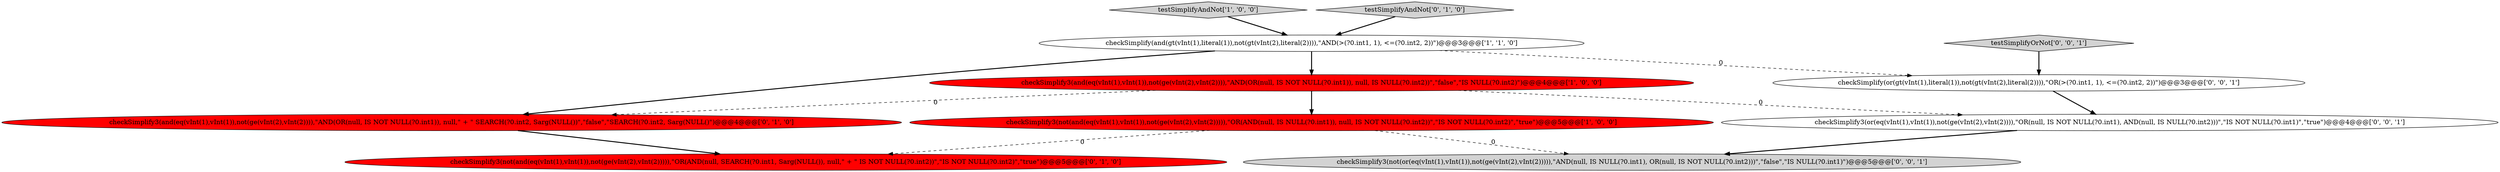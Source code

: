digraph {
4 [style = filled, label = "checkSimplify3(and(eq(vInt(1),vInt(1)),not(ge(vInt(2),vInt(2)))),\"AND(OR(null, IS NOT NULL(?0.int1)), null,\" + \" SEARCH(?0.int2, Sarg(NULL())\",\"false\",\"SEARCH(?0.int2, Sarg(NULL()\")@@@4@@@['0', '1', '0']", fillcolor = red, shape = ellipse image = "AAA1AAABBB2BBB"];
9 [style = filled, label = "checkSimplify(or(gt(vInt(1),literal(1)),not(gt(vInt(2),literal(2)))),\"OR(>(?0.int1, 1), <=(?0.int2, 2))\")@@@3@@@['0', '0', '1']", fillcolor = white, shape = ellipse image = "AAA0AAABBB3BBB"];
0 [style = filled, label = "checkSimplify3(and(eq(vInt(1),vInt(1)),not(ge(vInt(2),vInt(2)))),\"AND(OR(null, IS NOT NULL(?0.int1)), null, IS NULL(?0.int2))\",\"false\",\"IS NULL(?0.int2)\")@@@4@@@['1', '0', '0']", fillcolor = red, shape = ellipse image = "AAA1AAABBB1BBB"];
7 [style = filled, label = "checkSimplify3(not(or(eq(vInt(1),vInt(1)),not(ge(vInt(2),vInt(2))))),\"AND(null, IS NULL(?0.int1), OR(null, IS NOT NULL(?0.int2)))\",\"false\",\"IS NULL(?0.int1)\")@@@5@@@['0', '0', '1']", fillcolor = lightgray, shape = ellipse image = "AAA0AAABBB3BBB"];
1 [style = filled, label = "checkSimplify(and(gt(vInt(1),literal(1)),not(gt(vInt(2),literal(2)))),\"AND(>(?0.int1, 1), <=(?0.int2, 2))\")@@@3@@@['1', '1', '0']", fillcolor = white, shape = ellipse image = "AAA0AAABBB1BBB"];
8 [style = filled, label = "testSimplifyOrNot['0', '0', '1']", fillcolor = lightgray, shape = diamond image = "AAA0AAABBB3BBB"];
3 [style = filled, label = "checkSimplify3(not(and(eq(vInt(1),vInt(1)),not(ge(vInt(2),vInt(2))))),\"OR(AND(null, IS NULL(?0.int1)), null, IS NOT NULL(?0.int2))\",\"IS NOT NULL(?0.int2)\",\"true\")@@@5@@@['1', '0', '0']", fillcolor = red, shape = ellipse image = "AAA1AAABBB1BBB"];
10 [style = filled, label = "checkSimplify3(or(eq(vInt(1),vInt(1)),not(ge(vInt(2),vInt(2)))),\"OR(null, IS NOT NULL(?0.int1), AND(null, IS NULL(?0.int2)))\",\"IS NOT NULL(?0.int1)\",\"true\")@@@4@@@['0', '0', '1']", fillcolor = white, shape = ellipse image = "AAA0AAABBB3BBB"];
6 [style = filled, label = "checkSimplify3(not(and(eq(vInt(1),vInt(1)),not(ge(vInt(2),vInt(2))))),\"OR(AND(null, SEARCH(?0.int1, Sarg(NULL()), null,\" + \" IS NOT NULL(?0.int2))\",\"IS NOT NULL(?0.int2)\",\"true\")@@@5@@@['0', '1', '0']", fillcolor = red, shape = ellipse image = "AAA1AAABBB2BBB"];
2 [style = filled, label = "testSimplifyAndNot['1', '0', '0']", fillcolor = lightgray, shape = diamond image = "AAA0AAABBB1BBB"];
5 [style = filled, label = "testSimplifyAndNot['0', '1', '0']", fillcolor = lightgray, shape = diamond image = "AAA0AAABBB2BBB"];
0->3 [style = bold, label=""];
5->1 [style = bold, label=""];
1->9 [style = dashed, label="0"];
1->4 [style = bold, label=""];
0->4 [style = dashed, label="0"];
3->6 [style = dashed, label="0"];
1->0 [style = bold, label=""];
9->10 [style = bold, label=""];
4->6 [style = bold, label=""];
10->7 [style = bold, label=""];
3->7 [style = dashed, label="0"];
2->1 [style = bold, label=""];
0->10 [style = dashed, label="0"];
8->9 [style = bold, label=""];
}
